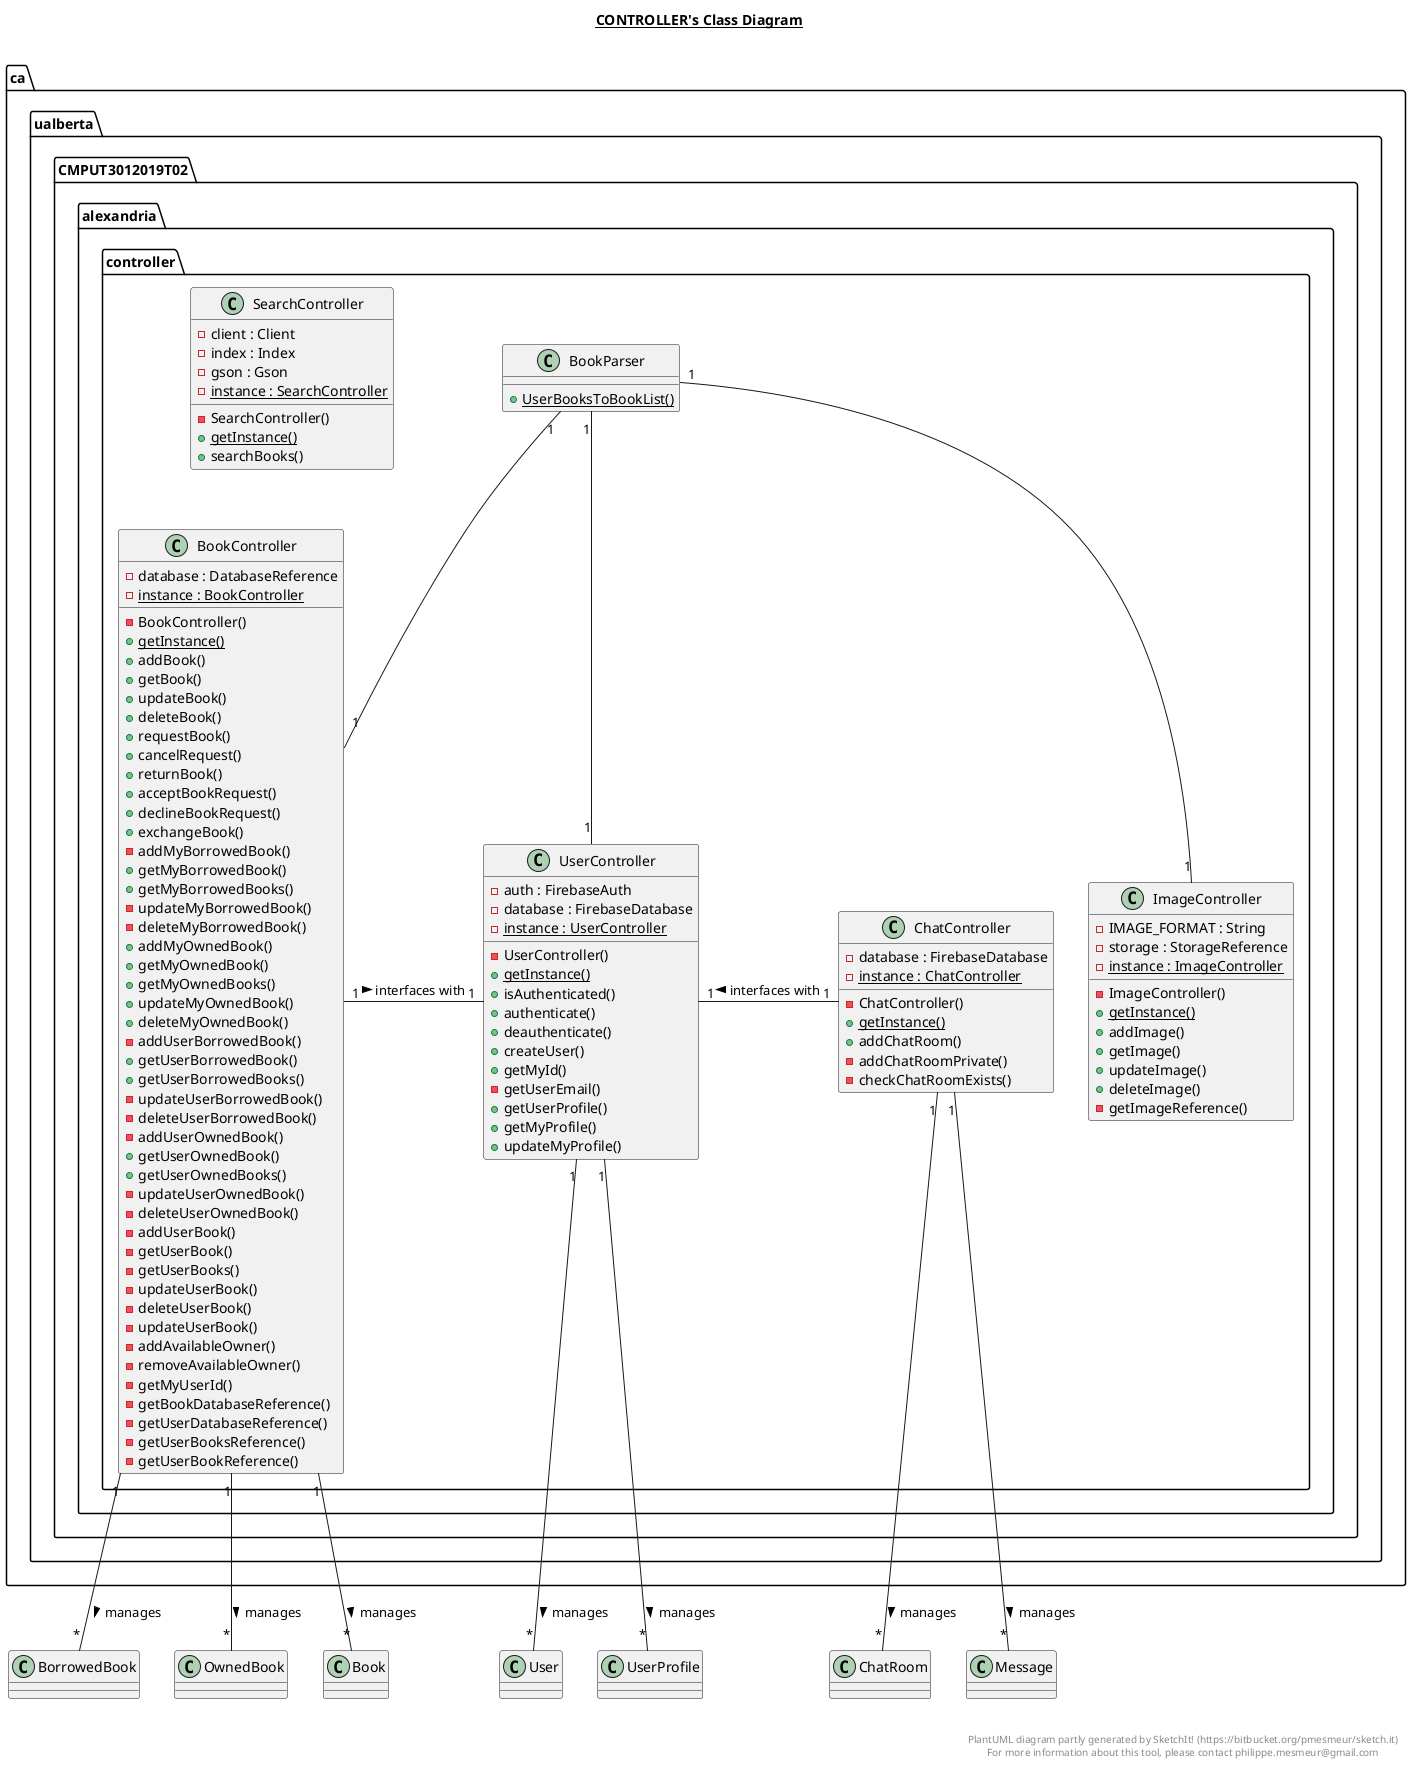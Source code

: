 @startuml

title __CONTROLLER's Class Diagram__\n

  package ca.ualberta.CMPUT3012019T02.alexandria {
    package ca.ualberta.CMPUT3012019T02.alexandria.controller {
      class BookController {
          - database : DatabaseReference
          {static} - instance : BookController
          - BookController()
          {static} + getInstance()
          + addBook()
          + getBook()
          + updateBook()
          + deleteBook()
          + requestBook()
          + cancelRequest()
          + returnBook()
          + acceptBookRequest()
          + declineBookRequest()
          + exchangeBook()
          - addMyBorrowedBook()
          + getMyBorrowedBook()
          + getMyBorrowedBooks()
          - updateMyBorrowedBook()
          - deleteMyBorrowedBook()
          + addMyOwnedBook()
          + getMyOwnedBook()
          + getMyOwnedBooks()
          + updateMyOwnedBook()
          + deleteMyOwnedBook()
          - addUserBorrowedBook()
          + getUserBorrowedBook()
          + getUserBorrowedBooks()
          - updateUserBorrowedBook()
          - deleteUserBorrowedBook()
          - addUserOwnedBook()
          + getUserOwnedBook()
          + getUserOwnedBooks()
          - updateUserOwnedBook()
          - deleteUserOwnedBook()
          - addUserBook()
          - getUserBook()
          - getUserBooks()
          - updateUserBook()
          - deleteUserBook()
          - updateUserBook()
          - addAvailableOwner()
          - removeAvailableOwner()
          - getMyUserId()
          - getBookDatabaseReference()
          - getUserDatabaseReference()
          - getUserBooksReference()
          - getUserBookReference()
      }
    }
  }
  

  package ca.ualberta.CMPUT3012019T02.alexandria {
    package ca.ualberta.CMPUT3012019T02.alexandria.controller {
      class BookParser {
          {static} + UserBooksToBookList()
      }
    }
  }
  

  package ca.ualberta.CMPUT3012019T02.alexandria {
    package ca.ualberta.CMPUT3012019T02.alexandria.controller {
      class ChatController {
          - database : FirebaseDatabase
          {static} - instance : ChatController
          - ChatController()
          {static} + getInstance()
          + addChatRoom()
          - addChatRoomPrivate()
          - checkChatRoomExists()
      }
    }
  }
  

  package ca.ualberta.CMPUT3012019T02.alexandria {
    package ca.ualberta.CMPUT3012019T02.alexandria.controller {
      class ImageController {
          - IMAGE_FORMAT : String
          - storage : StorageReference
          {static} - instance : ImageController
          - ImageController()
          {static} + getInstance()
          + addImage()
          + getImage()
          + updateImage()
          + deleteImage()
          - getImageReference()
      }
    }
  }
  

  package ca.ualberta.CMPUT3012019T02.alexandria {
    package ca.ualberta.CMPUT3012019T02.alexandria.controller {
      class SearchController {
          - client : Client
          - index : Index
          - gson : Gson
          {static} - instance : SearchController
          - SearchController()
          {static} + getInstance()
          + searchBooks()
      }
    }
  }
  

  package ca.ualberta.CMPUT3012019T02.alexandria {
    package ca.ualberta.CMPUT3012019T02.alexandria.controller {
      class UserController {
          - auth : FirebaseAuth
          - database : FirebaseDatabase
          {static} - instance : UserController
          - UserController()
          {static} + getInstance()
          + isAuthenticated()
          + authenticate()
          + deauthenticate()
          + createUser()
          + getMyId()
          - getUserEmail()
          + getUserProfile()
          + getMyProfile()
          + updateMyProfile()
      }
    }
  }
  
UserController "1" -down- "*" User : manages >
UserController "1" -down- "*" UserProfile : manages >

BookController "1" -down- "*" BorrowedBook : manages >
BookController "1" -down- "*" OwnedBook : manages >
BookController "1" -down- "*" Book : manages >
BookController "1" -right- "1" UserController : interfaces with >

ChatController "1" -down- "*" ChatRoom : manages >
ChatController "1" -down- "*" Message : manages >
ChatController "1" -left- "1" UserController : interfaces with >

BookParser "1" -- "1" BookController
BookParser "1" -- "1" UserController
BookParser "1" -- "1" ImageController

right footer


PlantUML diagram partly generated by SketchIt! (https://bitbucket.org/pmesmeur/sketch.it)
For more information about this tool, please contact philippe.mesmeur@gmail.com
endfooter

@enduml
